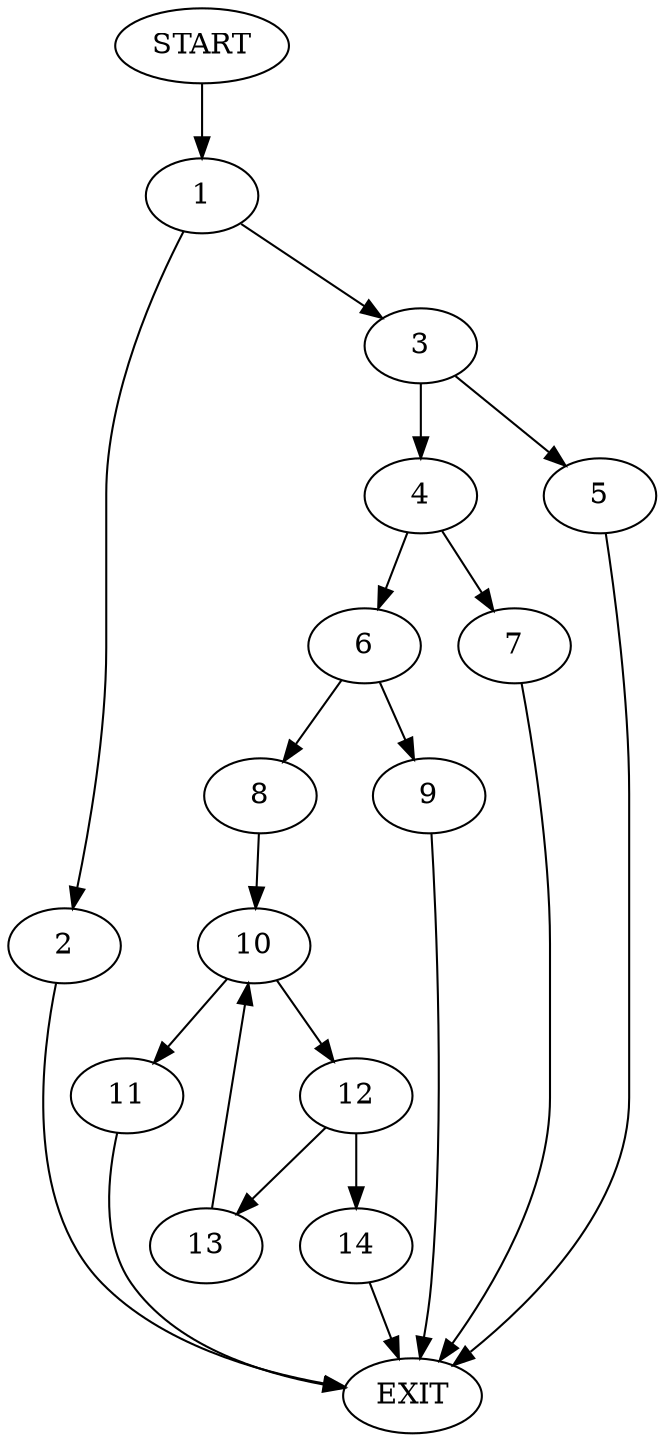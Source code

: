 digraph {
0 [label="START"]
15 [label="EXIT"]
0 -> 1
1 -> 2
1 -> 3
2 -> 15
3 -> 4
3 -> 5
5 -> 15
4 -> 6
4 -> 7
6 -> 8
6 -> 9
7 -> 15
8 -> 10
9 -> 15
10 -> 11
10 -> 12
11 -> 15
12 -> 13
12 -> 14
13 -> 10
14 -> 15
}
